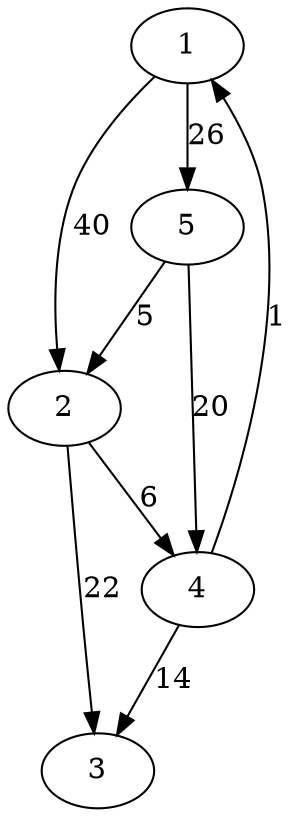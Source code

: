 digraph HelloWorld {
	"1" -> "2"[label="40"];
	"1" -> "5"[label="26"];
	"2" -> "3"[label="22"];
	"2" -> "4"[label="6"];
	"5" -> "2"[label="5"];
	"4" -> "3"[label="14"];
	"5" -> "4"[label="20"];
	"4" -> "1"[label="1"];
}
